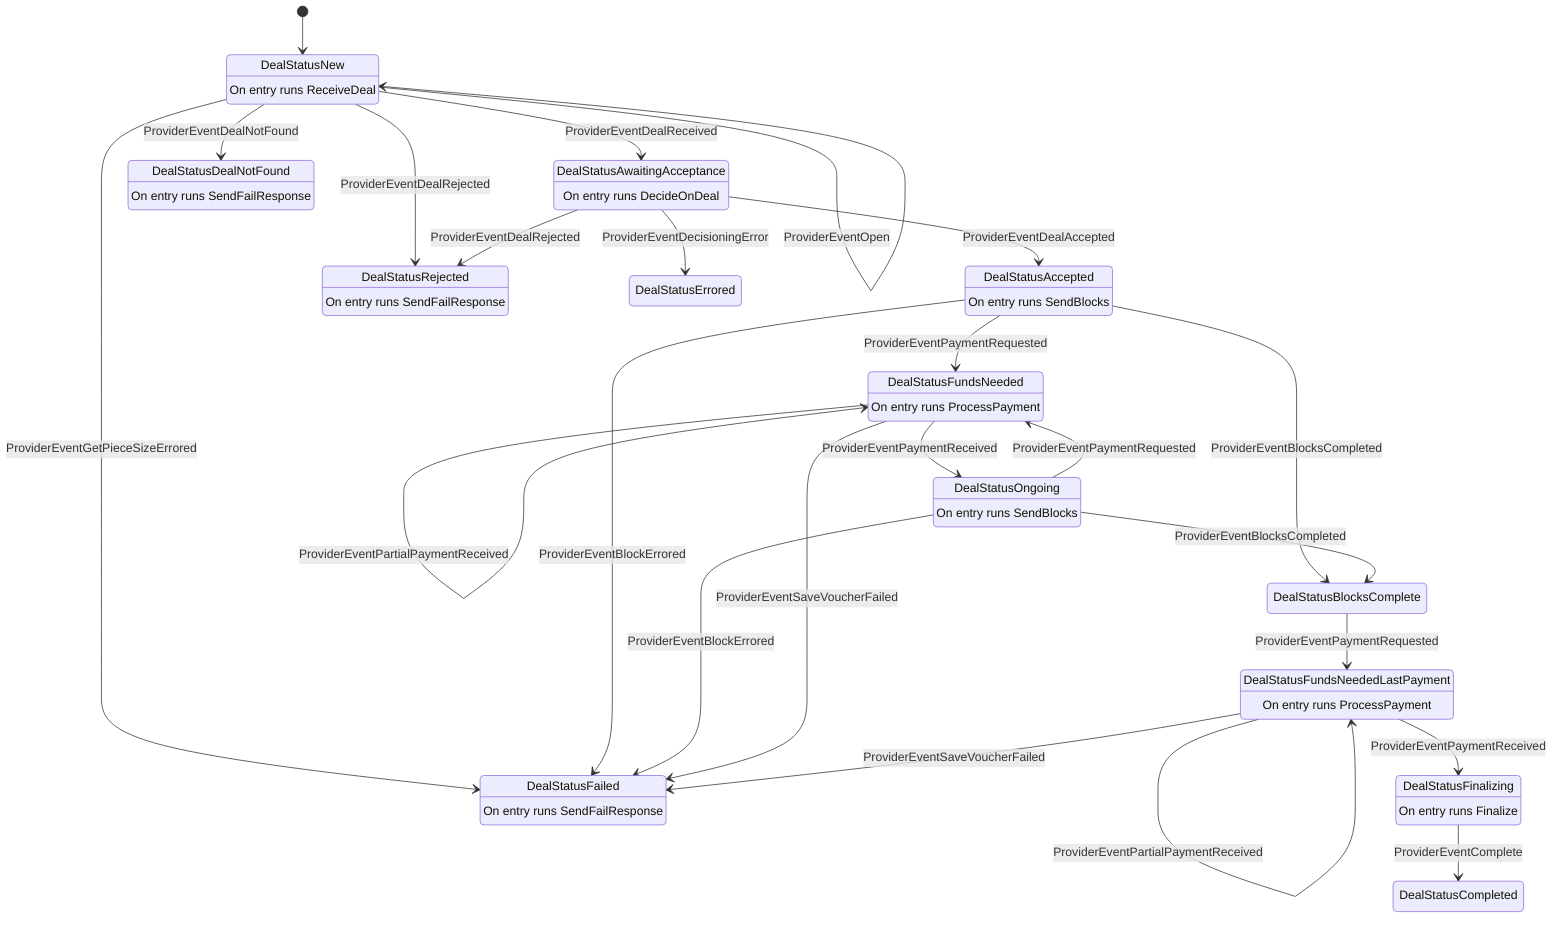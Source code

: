 stateDiagram-v2
	state "DealStatusNew" as 0
	state "DealStatusAwaitingAcceptance" as 5
	state "DealStatusErrored" as 15
	state "DealStatusFailed" as 7
	state "DealStatusDealNotFound" as 13
	state "DealStatusRejected" as 8
	state "DealStatusAccepted" as 6
	state "DealStatusOngoing" as 10
	state "DealStatusBlocksComplete" as 16
	state "DealStatusFundsNeeded" as 9
	state "DealStatusFundsNeededLastPayment" as 11
	state "DealStatusFinalizing" as 17
	state "DealStatusCompleted" as 12
	0 : On entry runs ReceiveDeal
	5 : On entry runs DecideOnDeal
	7 : On entry runs SendFailResponse
	13 : On entry runs SendFailResponse
	8 : On entry runs SendFailResponse
	6 : On entry runs SendBlocks
	10 : On entry runs SendBlocks
	9 : On entry runs ProcessPayment
	11 : On entry runs ProcessPayment
	17 : On entry runs Finalize
	[*] --> 0
	0 --> 0 : ProviderEventOpen
	0 --> 5 : ProviderEventDealReceived
	5 --> 15 : ProviderEventDecisioningError
	0 --> 7 : ProviderEventGetPieceSizeErrored
	0 --> 13 : ProviderEventDealNotFound
	0 --> 8 : ProviderEventDealRejected
	5 --> 8 : ProviderEventDealRejected
	5 --> 6 : ProviderEventDealAccepted
	6 --> 7 : ProviderEventBlockErrored
	10 --> 7 : ProviderEventBlockErrored
	6 --> 16 : ProviderEventBlocksCompleted
	10 --> 16 : ProviderEventBlocksCompleted
	6 --> 9 : ProviderEventPaymentRequested
	10 --> 9 : ProviderEventPaymentRequested
	16 --> 11 : ProviderEventPaymentRequested
	9 --> 7 : ProviderEventSaveVoucherFailed
	11 --> 7 : ProviderEventSaveVoucherFailed
	9 --> 9 : ProviderEventPartialPaymentReceived
	11 --> 11 : ProviderEventPartialPaymentReceived
	9 --> 10 : ProviderEventPaymentReceived
	11 --> 17 : ProviderEventPaymentReceived
	17 --> 12 : ProviderEventComplete